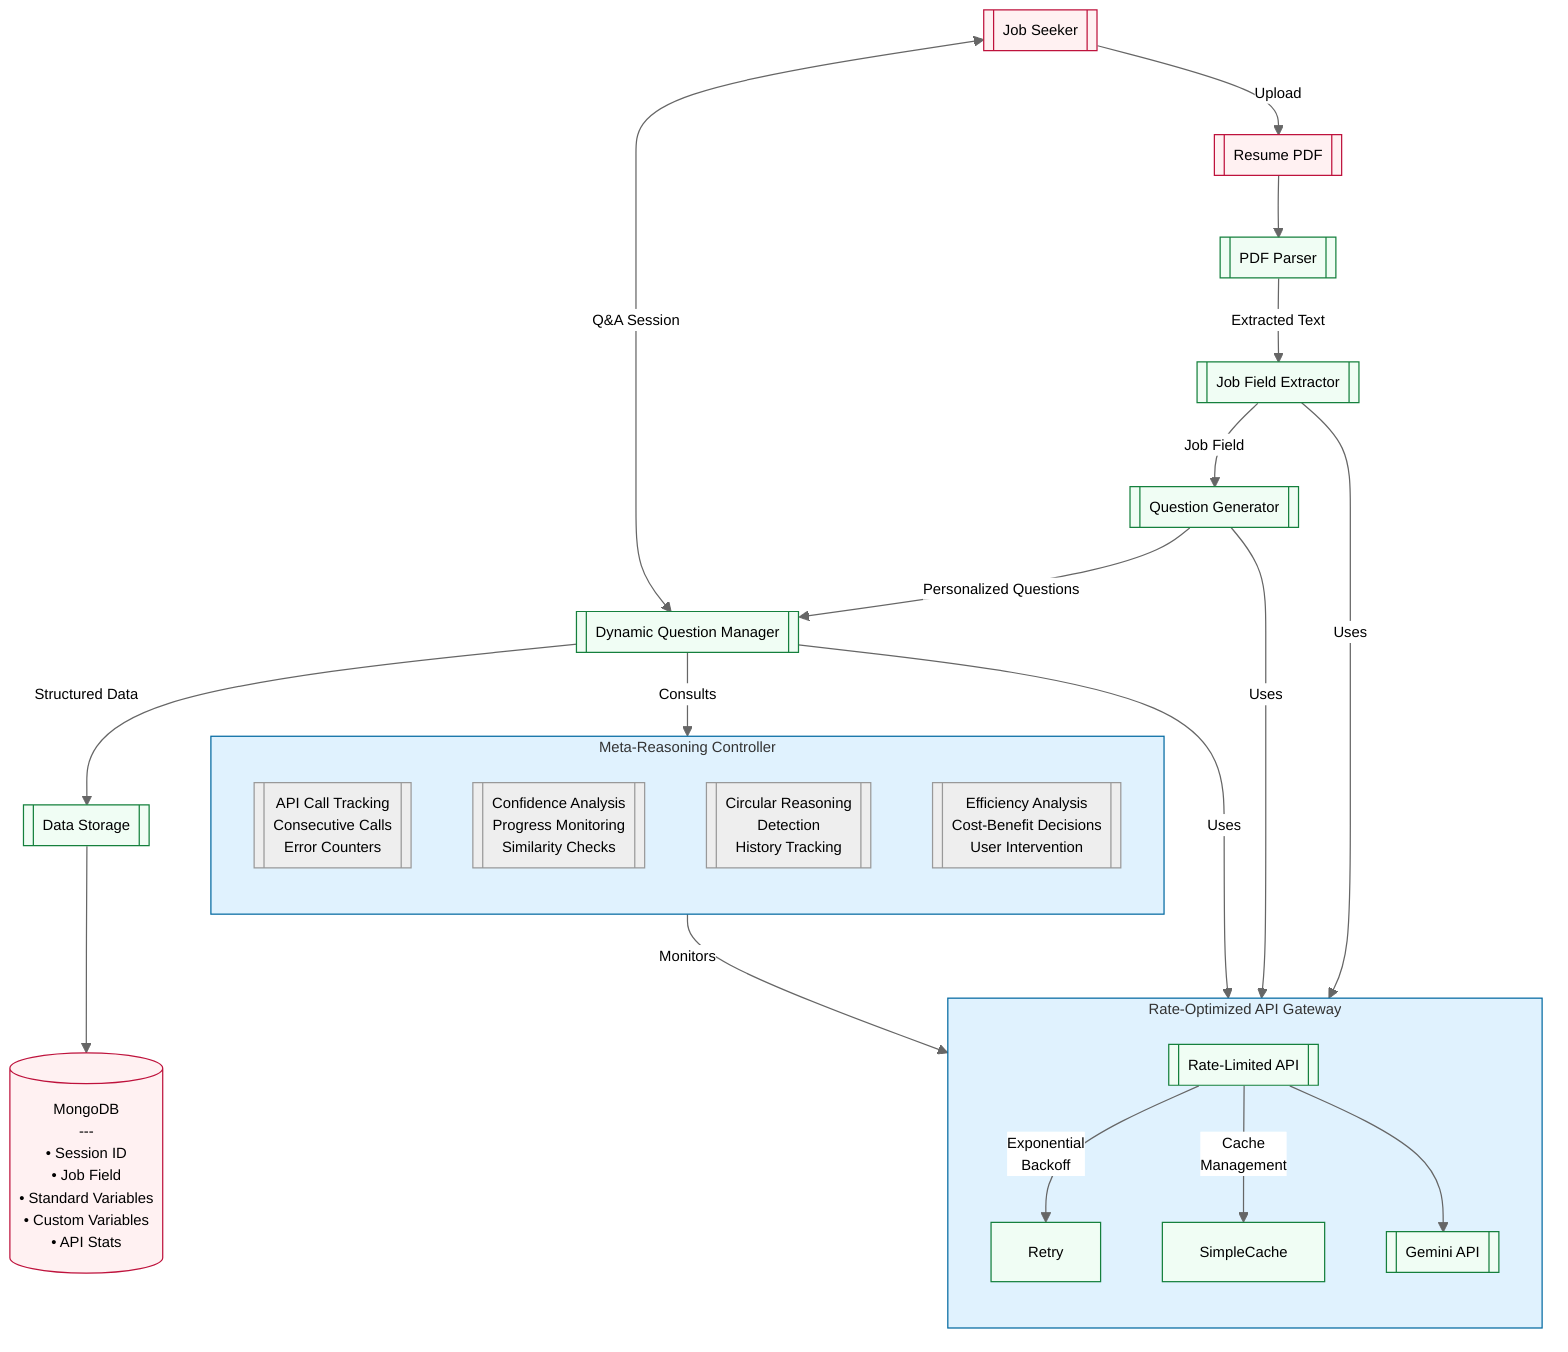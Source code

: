 %%{init: {'theme': 'neutral', 'themeVariables': { 'fontSize': '12px'}}}%%
flowchart TD
    %% Main System Flow
    Resume[["Resume PDF"]] --> Parser[[PDF Parser]]
    Parser -->|Extracted Text| Extractor[[Job Field Extractor]]
    Extractor -->|Job Field| Generator[[Question Generator]]
    Generator -->|Personalized Questions| Manager[[Dynamic Question Manager]]
    Manager -->|Structured Data| Storage[[Data Storage]]
    Storage --> MongoDB[("MongoDB<br>---<br>• Session ID<br>• Job Field<br>• Standard Variables<br>• Custom Variables<br>• API Stats")]

    %% API Subsystem
    subgraph Rate_Limited["Rate-Optimized API Gateway"]
        direction TB
        API[[Rate-Limited API]] -->|Exponential<br>Backoff| Retry
        API -->|Cache<br>Management| Cache[SimpleCache]
        API --> Gemini[[Gemini API]]
    end

    %% Meta-Reasoning
    subgraph Meta_System["Meta-Reasoning Controller"]
        direction TB
        MA1[["API Call Tracking<br>Consecutive Calls<br>Error Counters"]]
        MA2[["Confidence Analysis<br>Progress Monitoring<br>Similarity Checks"]]
        MA3[["Circular Reasoning<br>Detection<br>History Tracking"]]
        MA4[["Efficiency Analysis<br>Cost-Benefit Decisions<br>User Intervention"]]
    end

    %% User Interaction
    User[["Job Seeker"]] -->|Upload| Resume
    User <-->|Q&A Session| Manager

    %% Connections
    Extractor -->|Uses| Rate_Limited
    Generator -->|Uses| Rate_Limited
    Manager -->|Uses| Rate_Limited
    Manager -->|Consults| Meta_System
    Meta_System -->|Monitors| Rate_Limited

    %% Styling
    classDef box fill:#e0f2fe,stroke:#0369a1;
    classDef process fill:#f0fdf4,stroke:#15803d;
    classDef data fill:#fff1f2,stroke:#be123c;
    
    class Rate_Limited,Meta_System box
    class Parser,Extractor,Generator,Manager,Storage,API,Retry,Cache,Gemini process
    class Resume,User,MongoDB data